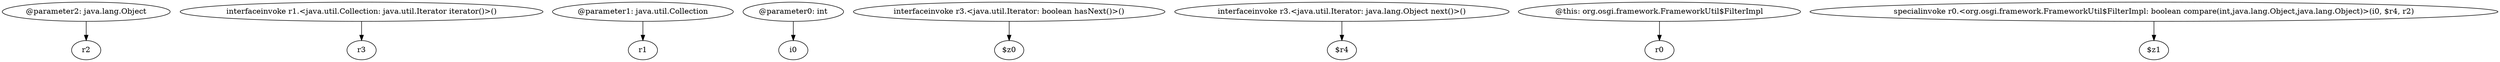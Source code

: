 digraph g {
0[label="@parameter2: java.lang.Object"]
1[label="r2"]
0->1[label=""]
2[label="interfaceinvoke r1.<java.util.Collection: java.util.Iterator iterator()>()"]
3[label="r3"]
2->3[label=""]
4[label="@parameter1: java.util.Collection"]
5[label="r1"]
4->5[label=""]
6[label="@parameter0: int"]
7[label="i0"]
6->7[label=""]
8[label="interfaceinvoke r3.<java.util.Iterator: boolean hasNext()>()"]
9[label="$z0"]
8->9[label=""]
10[label="interfaceinvoke r3.<java.util.Iterator: java.lang.Object next()>()"]
11[label="$r4"]
10->11[label=""]
12[label="@this: org.osgi.framework.FrameworkUtil$FilterImpl"]
13[label="r0"]
12->13[label=""]
14[label="specialinvoke r0.<org.osgi.framework.FrameworkUtil$FilterImpl: boolean compare(int,java.lang.Object,java.lang.Object)>(i0, $r4, r2)"]
15[label="$z1"]
14->15[label=""]
}